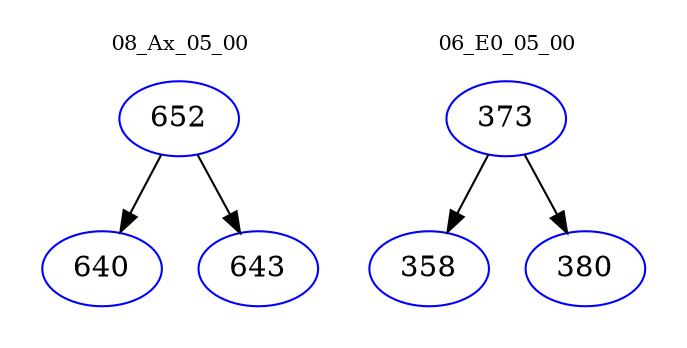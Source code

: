 digraph{
subgraph cluster_0 {
color = white
label = "08_Ax_05_00";
fontsize=10;
T0_652 [label="652", color="blue"]
T0_652 -> T0_640 [color="black"]
T0_640 [label="640", color="blue"]
T0_652 -> T0_643 [color="black"]
T0_643 [label="643", color="blue"]
}
subgraph cluster_1 {
color = white
label = "06_E0_05_00";
fontsize=10;
T1_373 [label="373", color="blue"]
T1_373 -> T1_358 [color="black"]
T1_358 [label="358", color="blue"]
T1_373 -> T1_380 [color="black"]
T1_380 [label="380", color="blue"]
}
}
